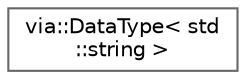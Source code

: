 digraph "Graphical Class Hierarchy"
{
 // LATEX_PDF_SIZE
  bgcolor="transparent";
  edge [fontname=Helvetica,fontsize=10,labelfontname=Helvetica,labelfontsize=10];
  node [fontname=Helvetica,fontsize=10,shape=box,height=0.2,width=0.4];
  rankdir="LR";
  Node0 [id="Node000000",label="via::DataType\< std\l::string \>",height=0.2,width=0.4,color="grey40", fillcolor="white", style="filled",URL="$structvia_1_1DataType_3_01std_1_1string_01_4.html",tooltip=" "];
}
